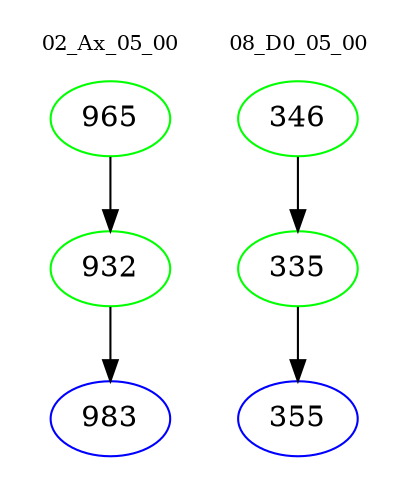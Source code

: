 digraph{
subgraph cluster_0 {
color = white
label = "02_Ax_05_00";
fontsize=10;
T0_965 [label="965", color="green"]
T0_965 -> T0_932 [color="black"]
T0_932 [label="932", color="green"]
T0_932 -> T0_983 [color="black"]
T0_983 [label="983", color="blue"]
}
subgraph cluster_1 {
color = white
label = "08_D0_05_00";
fontsize=10;
T1_346 [label="346", color="green"]
T1_346 -> T1_335 [color="black"]
T1_335 [label="335", color="green"]
T1_335 -> T1_355 [color="black"]
T1_355 [label="355", color="blue"]
}
}
